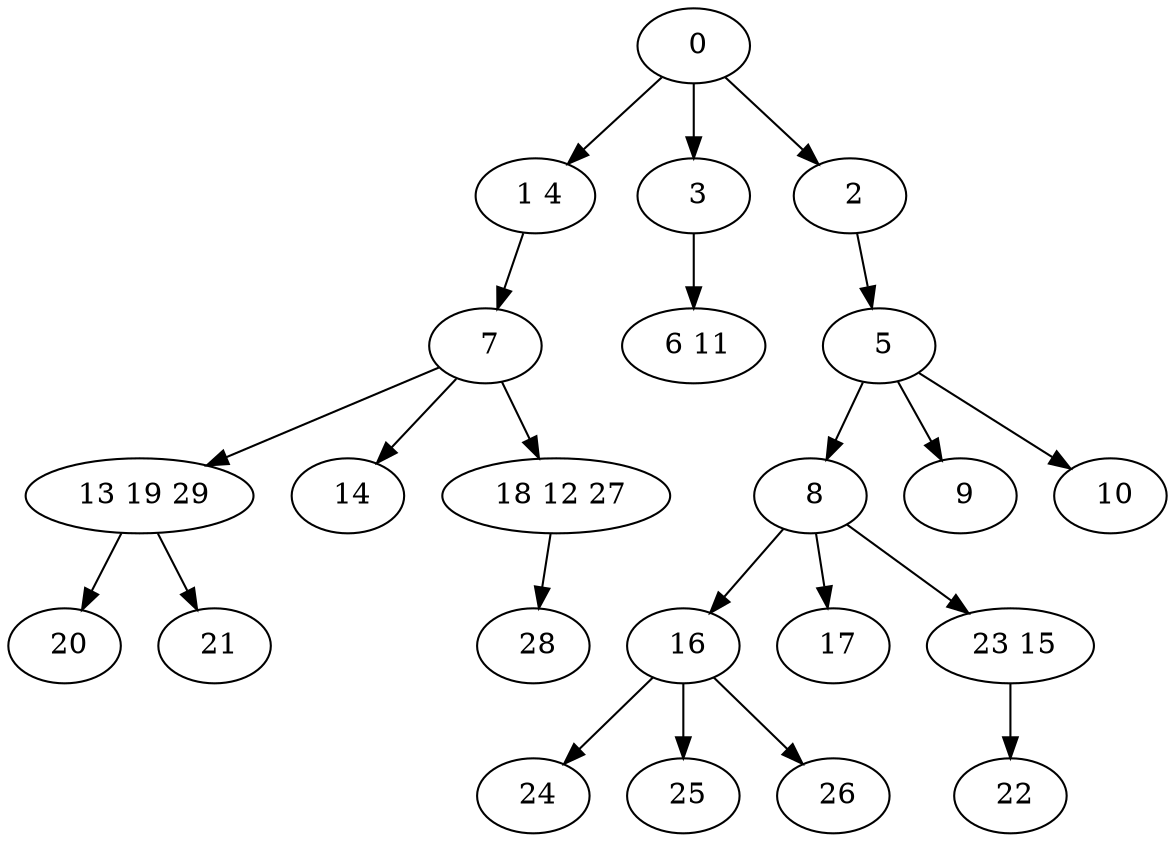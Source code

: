 digraph mytree {
" 0" -> " 1 4";
" 0" -> " 3";
" 0" -> " 2";
" 1 4" -> " 7";
" 3" -> " 6 11";
" 2" -> " 5";
" 5" -> " 8";
" 5" -> " 9";
" 5" -> " 10";
" 6 11";
" 8" -> " 16";
" 8" -> " 17";
" 8" -> " 23 15";
" 9";
" 10";
" 7" -> " 13 19 29";
" 7" -> " 14";
" 7" -> " 18 12 27";
" 13 19 29" -> " 20";
" 13 19 29" -> " 21";
" 14";
" 18 12 27" -> " 28";
" 16" -> " 24";
" 16" -> " 25";
" 16" -> " 26";
" 17";
" 23 15" -> " 22";
" 20";
" 21";
" 24";
" 25";
" 26";
" 22";
" 28";
}
